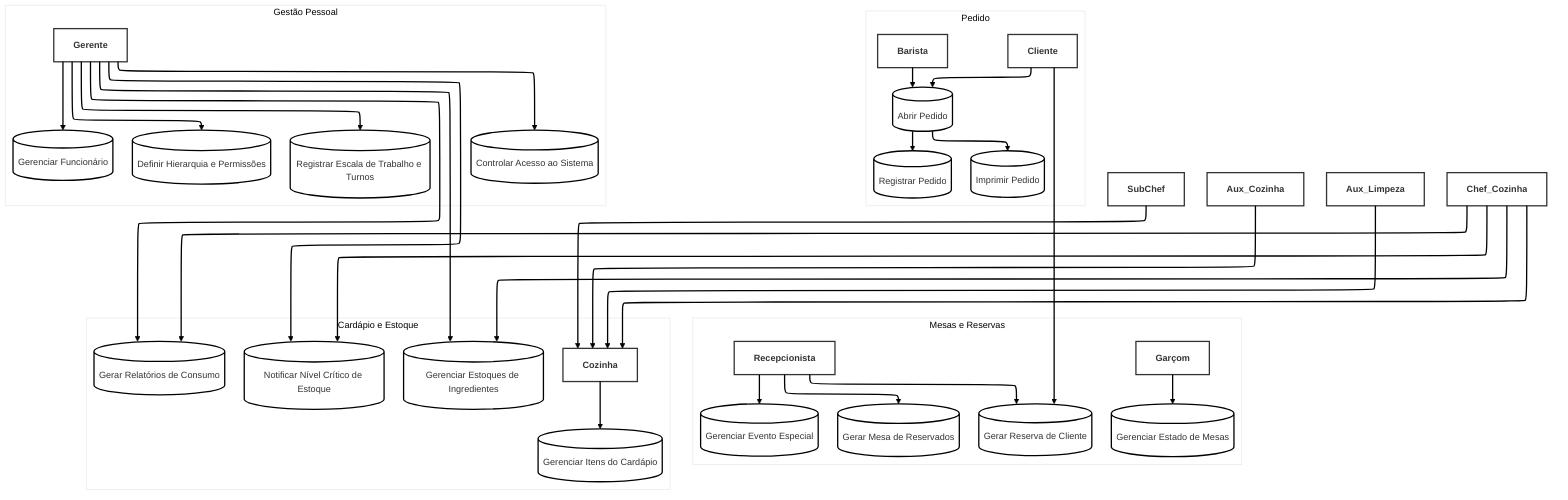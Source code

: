 ---
config:
  theme: neo
  flowchart:
    useMaxWidth: true
  layout: elk
  title: Diagrama de Caso de Uso - Restaurante
---

flowchart TB
 subgraph Pedido["Pedido"]
    direction TB
        P1[("Abrir Pedido")]
        P2[("Imprimir Pedido")]
        P3[("Registrar Pedido")]
        Barista["Barista"]
        Cliente["Cliente"]
  end
 subgraph subGraph1["Mesas e Reservas"]
    direction TB
        M1[("Gerenciar Estado de Mesas")]
        M2[("Gerar Reserva de Cliente")]
        M3[("Gerar Mesa de Reservados")]
        M4[("Gerenciar Evento Especial")]
        Garçom["Garçom"]
        Recepcionista["Recepcionista"]
  end
 subgraph subGraph2["Gestão Pessoal"]
    direction TB
        G1[("Gerenciar Funcionário")]
        G2[("Definir Hierarquia e Permissões")]
        G3[("Controlar Acesso ao Sistema")]
        G4[("Registrar Escala de Trabalho e Turnos")]
        Gerente["Gerente"]
  end
 subgraph subGraph3["Cardápio e Estoque"]
    direction TB
        C1[("Gerenciar Itens do Cardápio")]
        C2[("Gerenciar Estoques de Ingredientes")]
        C3[("Notificar Nível Crítico de Estoque")]
        C4[("Gerar Relatórios de Consumo")]
        Cozinha["Cozinha"]
  end
    Barista --> P1
    P1 --> P2 & P3
    Cliente --> P1 & M2
    Garçom --> M1
    Recepcionista --> M2 & M3 & M4
    Gerente --> G1 & G2 & G3 & G4 & C2 & C3 & C4
    Cozinha --> C1
    SubChef["SubChef"] --> Cozinha
    Aux_Cozinha["Aux_Cozinha"] --> Cozinha
    Aux_Limpeza["Aux_Limpeza"] --> Cozinha
    Chef_Cozinha["Chef_Cozinha"] --> Cozinha & C2 & C3
    Chef_Cozinha --> C4
     Barista:::actor
     Cliente:::actor
     Garçom:::actor
     Recepcionista:::actor
     Gerente:::actor
     Cozinha:::actor
     SubChef:::actor
     Aux_Cozinha:::actor
     Aux_Limpeza:::actor
     Chef_Cozinha:::actor
    classDef actor fill:#ffffff,stroke:#333,stroke-width:2px,font-weight:bold